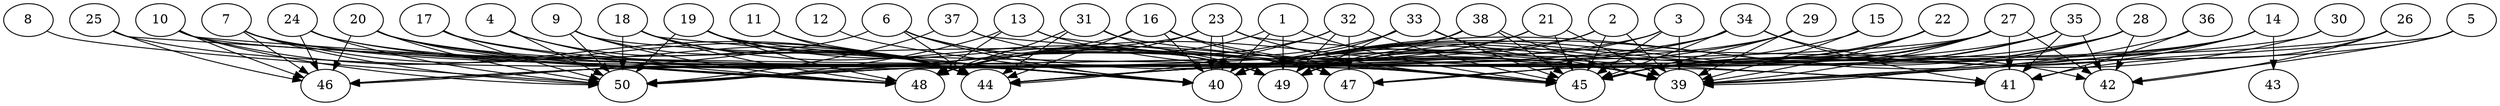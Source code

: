 // DAG (tier=3-complex, mode=data, n=50, ccr=0.526, fat=0.847, density=0.650, regular=0.389, jump=0.232, mindata=4194304, maxdata=33554432)
// DAG automatically generated by daggen at Sun Aug 24 16:33:35 2025
// /home/ermia/Project/Environments/daggen/bin/daggen --dot --ccr 0.526 --fat 0.847 --regular 0.389 --density 0.650 --jump 0.232 --mindata 4194304 --maxdata 33554432 -n 50 
digraph G {
  1 [size="40207695369958944", alpha="0.12", expect_size="20103847684979472"]
  1 -> 40 [size ="1170406639665152"]
  1 -> 45 [size ="1170406639665152"]
  1 -> 48 [size ="1170406639665152"]
  1 -> 49 [size ="1170406639665152"]
  2 [size="62263108772879272", alpha="0.07", expect_size="31131554386439636"]
  2 -> 39 [size ="2787810423603200"]
  2 -> 45 [size ="2787810423603200"]
  2 -> 49 [size ="2787810423603200"]
  2 -> 50 [size ="2787810423603200"]
  3 [size="4134628012799207936", alpha="0.05", expect_size="2067314006399603968"]
  3 -> 39 [size ="1538351286976512"]
  3 -> 45 [size ="1538351286976512"]
  3 -> 49 [size ="1538351286976512"]
  3 -> 50 [size ="1538351286976512"]
  4 [size="22186115365659188", alpha="0.02", expect_size="11093057682829594"]
  4 -> 40 [size ="459111904837632"]
  4 -> 44 [size ="459111904837632"]
  4 -> 50 [size ="459111904837632"]
  5 [size="3138526125385536503808", alpha="0.02", expect_size="1569263062692768251904"]
  5 -> 39 [size ="1714906655096832"]
  5 -> 42 [size ="1714906655096832"]
  5 -> 45 [size ="1714906655096832"]
  6 [size="76208652964058384", alpha="0.05", expect_size="38104326482029192"]
  6 -> 39 [size ="1572619589517312"]
  6 -> 40 [size ="1572619589517312"]
  6 -> 44 [size ="1572619589517312"]
  6 -> 46 [size ="1572619589517312"]
  6 -> 49 [size ="1572619589517312"]
  7 [size="16997620160302621392896", alpha="0.01", expect_size="8498810080151310696448"]
  7 -> 40 [size ="5288697578651648"]
  7 -> 44 [size ="5288697578651648"]
  7 -> 46 [size ="5288697578651648"]
  7 -> 47 [size ="5288697578651648"]
  7 -> 50 [size ="5288697578651648"]
  8 [size="6082212318663854260224", alpha="0.15", expect_size="3041106159331927130112"]
  8 -> 50 [size ="2665616724983808"]
  9 [size="4688723738311524352000", alpha="0.18", expect_size="2344361869155762176000"]
  9 -> 41 [size ="2241092334387200"]
  9 -> 44 [size ="2241092334387200"]
  9 -> 48 [size ="2241092334387200"]
  9 -> 50 [size ="2241092334387200"]
  10 [size="186753765138583519232", alpha="0.08", expect_size="93376882569291759616"]
  10 -> 44 [size ="261378321416192"]
  10 -> 45 [size ="261378321416192"]
  10 -> 46 [size ="261378321416192"]
  10 -> 48 [size ="261378321416192"]
  10 -> 50 [size ="261378321416192"]
  11 [size="1506478114016094208", alpha="0.06", expect_size="753239057008047104"]
  11 -> 40 [size ="656422970851328"]
  11 -> 44 [size ="656422970851328"]
  12 [size="51675678075878784", alpha="0.16", expect_size="25837839037939392"]
  12 -> 40 [size ="2538275550003200"]
  13 [size="571034373390531584", alpha="0.10", expect_size="285517186695265792"]
  13 -> 39 [size ="621865127116800"]
  13 -> 45 [size ="621865127116800"]
  13 -> 48 [size ="621865127116800"]
  13 -> 50 [size ="621865127116800"]
  14 [size="269223179982879488", alpha="0.13", expect_size="134611589991439744"]
  14 -> 39 [size ="8011600602595328"]
  14 -> 40 [size ="8011600602595328"]
  14 -> 43 [size ="8011600602595328"]
  14 -> 45 [size ="8011600602595328"]
  14 -> 47 [size ="8011600602595328"]
  15 [size="14568611659846440960", alpha="0.04", expect_size="7284305829923220480"]
  15 -> 39 [size ="5428199819313152"]
  15 -> 40 [size ="5428199819313152"]
  16 [size="2683231682923727360", alpha="0.04", expect_size="1341615841461863680"]
  16 -> 39 [size ="5955989828272128"]
  16 -> 40 [size ="5955989828272128"]
  16 -> 44 [size ="5955989828272128"]
  16 -> 47 [size ="5955989828272128"]
  16 -> 50 [size ="5955989828272128"]
  17 [size="22301254629039043248128", alpha="0.17", expect_size="11150627314519521624064"]
  17 -> 39 [size ="6338349526679552"]
  17 -> 48 [size ="6338349526679552"]
  17 -> 50 [size ="6338349526679552"]
  18 [size="10404000363418186940416", alpha="0.15", expect_size="5202000181709093470208"]
  18 -> 40 [size ="3812620331122688"]
  18 -> 44 [size ="3812620331122688"]
  18 -> 48 [size ="3812620331122688"]
  18 -> 49 [size ="3812620331122688"]
  18 -> 50 [size ="3812620331122688"]
  19 [size="37192747738031704", alpha="0.12", expect_size="18596373869015852"]
  19 -> 40 [size ="634204140339200"]
  19 -> 44 [size ="634204140339200"]
  19 -> 48 [size ="634204140339200"]
  19 -> 49 [size ="634204140339200"]
  19 -> 50 [size ="634204140339200"]
  20 [size="486578780105378627584", alpha="0.06", expect_size="243289390052689313792"]
  20 -> 39 [size ="494909089906688"]
  20 -> 40 [size ="494909089906688"]
  20 -> 44 [size ="494909089906688"]
  20 -> 46 [size ="494909089906688"]
  20 -> 48 [size ="494909089906688"]
  20 -> 50 [size ="494909089906688"]
  21 [size="12855740176894464622592", alpha="0.12", expect_size="6427870088447232311296"]
  21 -> 39 [size ="4390237799186432"]
  21 -> 40 [size ="4390237799186432"]
  21 -> 45 [size ="4390237799186432"]
  21 -> 48 [size ="4390237799186432"]
  22 [size="235955435972614016", alpha="0.12", expect_size="117977717986307008"]
  22 -> 39 [size ="6594531742973952"]
  22 -> 40 [size ="6594531742973952"]
  22 -> 45 [size ="6594531742973952"]
  23 [size="96778129194365040", alpha="0.02", expect_size="48389064597182520"]
  23 -> 40 [size ="1515715467149312"]
  23 -> 40 [size ="1515715467149312"]
  23 -> 41 [size ="1515715467149312"]
  23 -> 45 [size ="1515715467149312"]
  23 -> 48 [size ="1515715467149312"]
  23 -> 50 [size ="1515715467149312"]
  24 [size="402562948020572352", alpha="0.17", expect_size="201281474010286176"]
  24 -> 40 [size ="176886080602112"]
  24 -> 45 [size ="176886080602112"]
  24 -> 46 [size ="176886080602112"]
  24 -> 50 [size ="176886080602112"]
  25 [size="11307215613671158", alpha="0.14", expect_size="5653607806835579"]
  25 -> 40 [size ="334849105723392"]
  25 -> 46 [size ="334849105723392"]
  25 -> 48 [size ="334849105723392"]
  26 [size="26826536010060079824896", alpha="0.01", expect_size="13413268005030039912448"]
  26 -> 41 [size ="7169128842395648"]
  26 -> 42 [size ="7169128842395648"]
  26 -> 44 [size ="7169128842395648"]
  27 [size="12090891369876246528", alpha="0.20", expect_size="6045445684938123264"]
  27 -> 39 [size ="6857228023758848"]
  27 -> 40 [size ="6857228023758848"]
  27 -> 41 [size ="6857228023758848"]
  27 -> 42 [size ="6857228023758848"]
  27 -> 44 [size ="6857228023758848"]
  27 -> 45 [size ="6857228023758848"]
  27 -> 46 [size ="6857228023758848"]
  28 [size="111263841114003856", alpha="0.12", expect_size="55631920557001928"]
  28 -> 39 [size ="8002788814487552"]
  28 -> 42 [size ="8002788814487552"]
  28 -> 44 [size ="8002788814487552"]
  28 -> 45 [size ="8002788814487552"]
  28 -> 49 [size ="8002788814487552"]
  29 [size="6211061230572325044224", alpha="0.06", expect_size="3105530615286162522112"]
  29 -> 39 [size ="2703131628535808"]
  29 -> 44 [size ="2703131628535808"]
  29 -> 45 [size ="2703131628535808"]
  29 -> 47 [size ="2703131628535808"]
  30 [size="7801070436880239034368", alpha="0.17", expect_size="3900535218440119517184"]
  30 -> 39 [size ="3146729801121792"]
  30 -> 45 [size ="3146729801121792"]
  31 [size="5217092763958444032", alpha="0.09", expect_size="2608546381979222016"]
  31 -> 44 [size ="2300438170828800"]
  31 -> 45 [size ="2300438170828800"]
  31 -> 48 [size ="2300438170828800"]
  31 -> 49 [size ="2300438170828800"]
  32 [size="5946078822554467827712", alpha="0.11", expect_size="2973039411277233913856"]
  32 -> 44 [size ="2625691883405312"]
  32 -> 45 [size ="2625691883405312"]
  32 -> 47 [size ="2625691883405312"]
  32 -> 48 [size ="2625691883405312"]
  32 -> 49 [size ="2625691883405312"]
  33 [size="18469952862729751494656", alpha="0.13", expect_size="9234976431364875747328"]
  33 -> 39 [size ="5589854603706368"]
  33 -> 40 [size ="5589854603706368"]
  33 -> 45 [size ="5589854603706368"]
  33 -> 48 [size ="5589854603706368"]
  33 -> 49 [size ="5589854603706368"]
  34 [size="31787050434805366784000", alpha="0.16", expect_size="15893525217402683392000"]
  34 -> 40 [size ="8027681639628800"]
  34 -> 41 [size ="8027681639628800"]
  34 -> 42 [size ="8027681639628800"]
  34 -> 45 [size ="8027681639628800"]
  34 -> 48 [size ="8027681639628800"]
  34 -> 50 [size ="8027681639628800"]
  35 [size="812094869482764544", alpha="0.02", expect_size="406047434741382272"]
  35 -> 40 [size ="659394551349248"]
  35 -> 41 [size ="659394551349248"]
  35 -> 42 [size ="659394551349248"]
  35 -> 44 [size ="659394551349248"]
  35 -> 45 [size ="659394551349248"]
  36 [size="22769722825209564", alpha="0.18", expect_size="11384861412604782"]
  36 -> 40 [size ="2328864176996352"]
  36 -> 41 [size ="2328864176996352"]
  37 [size="17439046916759142", alpha="0.12", expect_size="8719523458379571"]
  37 -> 45 [size ="307551744819200"]
  37 -> 49 [size ="307551744819200"]
  37 -> 50 [size ="307551744819200"]
  38 [size="1036740430827228416", alpha="0.15", expect_size="518370215413614208"]
  38 -> 39 [size ="1395948257280000"]
  38 -> 45 [size ="1395948257280000"]
  38 -> 46 [size ="1395948257280000"]
  38 -> 49 [size ="1395948257280000"]
  39 [size="10556381060184442880", alpha="0.06", expect_size="5278190530092221440"]
  40 [size="16718898988398059454464", alpha="0.10", expect_size="8359449494199029727232"]
  41 [size="33755214739973820", alpha="0.08", expect_size="16877607369986910"]
  42 [size="14771175385416722432", alpha="0.19", expect_size="7385587692708361216"]
  43 [size="481276891910476136448", alpha="0.11", expect_size="240638445955238068224"]
  44 [size="432767941632557440", alpha="0.01", expect_size="216383970816278720"]
  45 [size="8883385034796759040", alpha="0.18", expect_size="4441692517398379520"]
  46 [size="25614689356426690691072", alpha="0.14", expect_size="12807344678213345345536"]
  47 [size="8904026416180883456", alpha="0.06", expect_size="4452013208090441728"]
  48 [size="3934471209526977536", alpha="0.16", expect_size="1967235604763488768"]
  49 [size="490604928707364352", alpha="0.15", expect_size="245302464353682176"]
  50 [size="13970495897591611392000", alpha="0.16", expect_size="6985247948795805696000"]
}